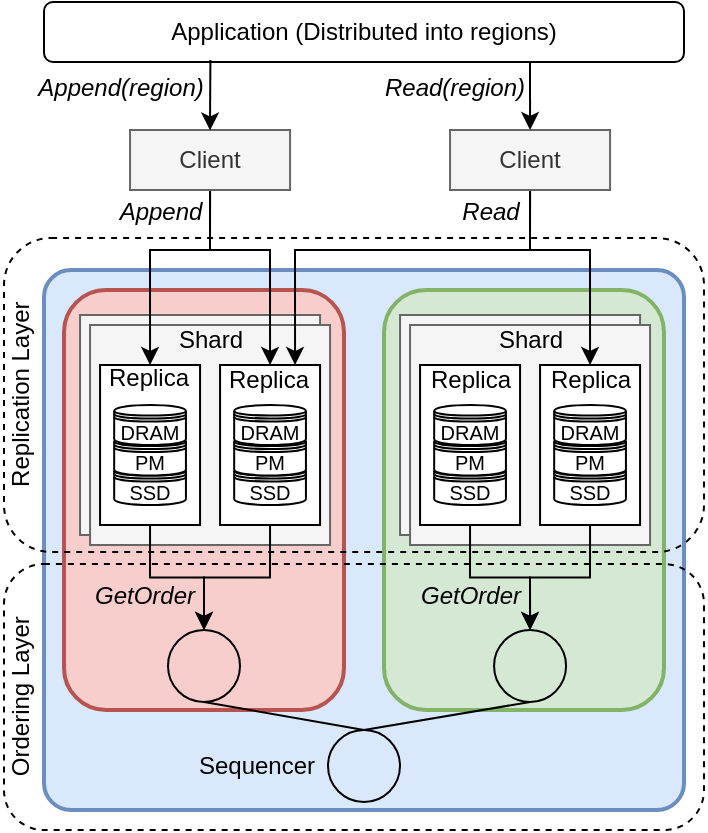 <mxfile version="15.4.3" type="github">
  <diagram id="b9z9_DqSBHmfmtNlmLSl" name="Page-1">
    <mxGraphModel dx="2228" dy="-862" grid="1" gridSize="10" guides="1" tooltips="1" connect="1" arrows="1" fold="1" page="1" pageScale="1" pageWidth="827" pageHeight="1169" math="0" shadow="0">
      <root>
        <mxCell id="0" />
        <mxCell id="1" parent="0" />
        <mxCell id="pfrUigar8vo9y5HyHc5f-1" value="" style="rounded=1;whiteSpace=wrap;html=1;fillColor=#dae8fc;strokeColor=#6c8ebf;strokeWidth=2;arcSize=5;" parent="1" vertex="1">
          <mxGeometry x="-1440" y="2000" width="320" height="270" as="geometry" />
        </mxCell>
        <mxCell id="pfrUigar8vo9y5HyHc5f-7" value="" style="rounded=1;whiteSpace=wrap;html=1;fillColor=#f8cecc;strokeColor=#b85450;strokeWidth=2;" parent="1" vertex="1">
          <mxGeometry x="-1430" y="2010" width="140" height="210" as="geometry" />
        </mxCell>
        <mxCell id="pfrUigar8vo9y5HyHc5f-36" value="" style="rounded=0;whiteSpace=wrap;html=1;strokeWidth=1;fillColor=#f5f5f5;strokeColor=#666666;fontColor=#333333;" parent="1" vertex="1">
          <mxGeometry x="-1421.97" y="2022.5" width="120" height="110" as="geometry" />
        </mxCell>
        <mxCell id="pfrUigar8vo9y5HyHc5f-12" value="" style="rounded=0;whiteSpace=wrap;html=1;strokeWidth=1;fillColor=#f5f5f5;strokeColor=#666666;fontColor=#333333;" parent="1" vertex="1">
          <mxGeometry x="-1416.97" y="2027.5" width="120" height="110" as="geometry" />
        </mxCell>
        <mxCell id="pfrUigar8vo9y5HyHc5f-13" value="Shard" style="text;html=1;align=center;verticalAlign=middle;resizable=0;points=[];autosize=1;strokeColor=none;fillColor=none;" parent="1" vertex="1">
          <mxGeometry x="-1381.97" y="2024.5" width="50" height="20" as="geometry" />
        </mxCell>
        <mxCell id="pfrUigar8vo9y5HyHc5f-56" style="edgeStyle=orthogonalEdgeStyle;rounded=0;orthogonalLoop=1;jettySize=auto;html=1;exitX=0.5;exitY=1;exitDx=0;exitDy=0;entryX=0.5;entryY=0;entryDx=0;entryDy=0;endArrow=classic;endFill=1;" parent="1" source="pfrUigar8vo9y5HyHc5f-26" target="pfrUigar8vo9y5HyHc5f-51" edge="1">
          <mxGeometry relative="1" as="geometry" />
        </mxCell>
        <mxCell id="pfrUigar8vo9y5HyHc5f-26" value="" style="rounded=0;whiteSpace=wrap;html=1;strokeWidth=1;" parent="1" vertex="1">
          <mxGeometry x="-1411.97" y="2047.5" width="50" height="80" as="geometry" />
        </mxCell>
        <mxCell id="pfrUigar8vo9y5HyHc5f-27" value="SSD" style="shape=datastore;whiteSpace=wrap;html=1;fontSize=10;" parent="1" vertex="1">
          <mxGeometry x="-1404.91" y="2097.5" width="35.88" height="20" as="geometry" />
        </mxCell>
        <mxCell id="pfrUigar8vo9y5HyHc5f-28" value="PM" style="shape=datastore;whiteSpace=wrap;html=1;fontSize=10;" parent="1" vertex="1">
          <mxGeometry x="-1404.91" y="2082.75" width="35.88" height="20" as="geometry" />
        </mxCell>
        <mxCell id="pfrUigar8vo9y5HyHc5f-29" value="DRAM" style="shape=datastore;whiteSpace=wrap;html=1;fontSize=10;" parent="1" vertex="1">
          <mxGeometry x="-1404.91" y="2067.5" width="35.88" height="20" as="geometry" />
        </mxCell>
        <mxCell id="pfrUigar8vo9y5HyHc5f-57" style="edgeStyle=orthogonalEdgeStyle;rounded=0;orthogonalLoop=1;jettySize=auto;html=1;exitX=0.5;exitY=1;exitDx=0;exitDy=0;entryX=0.5;entryY=0;entryDx=0;entryDy=0;endArrow=classic;endFill=1;" parent="1" source="pfrUigar8vo9y5HyHc5f-31" target="pfrUigar8vo9y5HyHc5f-51" edge="1">
          <mxGeometry relative="1" as="geometry" />
        </mxCell>
        <mxCell id="pfrUigar8vo9y5HyHc5f-31" value="" style="rounded=0;whiteSpace=wrap;html=1;strokeWidth=1;" parent="1" vertex="1">
          <mxGeometry x="-1351.97" y="2047.5" width="50" height="80" as="geometry" />
        </mxCell>
        <mxCell id="pfrUigar8vo9y5HyHc5f-32" value="SSD" style="shape=datastore;whiteSpace=wrap;html=1;fontSize=10;" parent="1" vertex="1">
          <mxGeometry x="-1344.91" y="2097.5" width="35.88" height="20" as="geometry" />
        </mxCell>
        <mxCell id="pfrUigar8vo9y5HyHc5f-33" value="PM" style="shape=datastore;whiteSpace=wrap;html=1;fontSize=10;" parent="1" vertex="1">
          <mxGeometry x="-1344.91" y="2082.75" width="35.88" height="20" as="geometry" />
        </mxCell>
        <mxCell id="pfrUigar8vo9y5HyHc5f-34" value="DRAM" style="shape=datastore;whiteSpace=wrap;html=1;fontSize=10;" parent="1" vertex="1">
          <mxGeometry x="-1344.91" y="2067.5" width="35.88" height="20" as="geometry" />
        </mxCell>
        <mxCell id="pfrUigar8vo9y5HyHc5f-37" value="" style="rounded=1;whiteSpace=wrap;html=1;fillColor=#d5e8d4;strokeColor=#82b366;strokeWidth=2;" parent="1" vertex="1">
          <mxGeometry x="-1270" y="2010" width="140" height="210" as="geometry" />
        </mxCell>
        <mxCell id="pfrUigar8vo9y5HyHc5f-38" value="" style="rounded=0;whiteSpace=wrap;html=1;strokeWidth=1;fillColor=#f5f5f5;strokeColor=#666666;fontColor=#333333;" parent="1" vertex="1">
          <mxGeometry x="-1261.97" y="2022.5" width="120" height="110" as="geometry" />
        </mxCell>
        <mxCell id="pfrUigar8vo9y5HyHc5f-39" value="" style="rounded=0;whiteSpace=wrap;html=1;strokeWidth=1;fillColor=#f5f5f5;strokeColor=#666666;fontColor=#333333;" parent="1" vertex="1">
          <mxGeometry x="-1256.97" y="2027.5" width="120" height="110" as="geometry" />
        </mxCell>
        <mxCell id="pfrUigar8vo9y5HyHc5f-40" value="Shard" style="text;html=1;align=center;verticalAlign=middle;resizable=0;points=[];autosize=1;strokeColor=none;fillColor=none;" parent="1" vertex="1">
          <mxGeometry x="-1221.97" y="2024.5" width="50" height="20" as="geometry" />
        </mxCell>
        <mxCell id="pfrUigar8vo9y5HyHc5f-58" style="edgeStyle=orthogonalEdgeStyle;rounded=0;orthogonalLoop=1;jettySize=auto;html=1;exitX=0.5;exitY=1;exitDx=0;exitDy=0;entryX=0.5;entryY=0;entryDx=0;entryDy=0;endArrow=classic;endFill=1;" parent="1" source="pfrUigar8vo9y5HyHc5f-41" target="pfrUigar8vo9y5HyHc5f-52" edge="1">
          <mxGeometry relative="1" as="geometry" />
        </mxCell>
        <mxCell id="pfrUigar8vo9y5HyHc5f-41" value="" style="rounded=0;whiteSpace=wrap;html=1;strokeWidth=1;" parent="1" vertex="1">
          <mxGeometry x="-1251.97" y="2047.5" width="50" height="80" as="geometry" />
        </mxCell>
        <mxCell id="pfrUigar8vo9y5HyHc5f-42" value="SSD" style="shape=datastore;whiteSpace=wrap;html=1;fontSize=10;" parent="1" vertex="1">
          <mxGeometry x="-1244.91" y="2097.5" width="35.88" height="20" as="geometry" />
        </mxCell>
        <mxCell id="pfrUigar8vo9y5HyHc5f-43" value="PM" style="shape=datastore;whiteSpace=wrap;html=1;fontSize=10;" parent="1" vertex="1">
          <mxGeometry x="-1244.91" y="2082.75" width="35.88" height="20" as="geometry" />
        </mxCell>
        <mxCell id="pfrUigar8vo9y5HyHc5f-44" value="DRAM" style="shape=datastore;whiteSpace=wrap;html=1;fontSize=10;" parent="1" vertex="1">
          <mxGeometry x="-1244.91" y="2067.5" width="35.88" height="20" as="geometry" />
        </mxCell>
        <mxCell id="pfrUigar8vo9y5HyHc5f-59" style="edgeStyle=orthogonalEdgeStyle;rounded=0;orthogonalLoop=1;jettySize=auto;html=1;exitX=0.5;exitY=1;exitDx=0;exitDy=0;entryX=0.5;entryY=0;entryDx=0;entryDy=0;endArrow=classic;endFill=1;" parent="1" source="pfrUigar8vo9y5HyHc5f-46" target="pfrUigar8vo9y5HyHc5f-52" edge="1">
          <mxGeometry relative="1" as="geometry" />
        </mxCell>
        <mxCell id="pfrUigar8vo9y5HyHc5f-46" value="" style="rounded=0;whiteSpace=wrap;html=1;strokeWidth=1;" parent="1" vertex="1">
          <mxGeometry x="-1191.97" y="2047.5" width="50" height="80" as="geometry" />
        </mxCell>
        <mxCell id="pfrUigar8vo9y5HyHc5f-47" value="SSD" style="shape=datastore;whiteSpace=wrap;html=1;fontSize=10;" parent="1" vertex="1">
          <mxGeometry x="-1184.91" y="2097.5" width="35.88" height="20" as="geometry" />
        </mxCell>
        <mxCell id="pfrUigar8vo9y5HyHc5f-48" value="PM" style="shape=datastore;whiteSpace=wrap;html=1;fontSize=10;" parent="1" vertex="1">
          <mxGeometry x="-1184.91" y="2082.75" width="35.88" height="20" as="geometry" />
        </mxCell>
        <mxCell id="pfrUigar8vo9y5HyHc5f-49" value="DRAM" style="shape=datastore;whiteSpace=wrap;html=1;fontSize=10;" parent="1" vertex="1">
          <mxGeometry x="-1184.91" y="2067.5" width="35.88" height="20" as="geometry" />
        </mxCell>
        <mxCell id="pfrUigar8vo9y5HyHc5f-54" style="rounded=0;orthogonalLoop=1;jettySize=auto;html=1;exitX=0.5;exitY=1;exitDx=0;exitDy=0;entryX=0.5;entryY=0;entryDx=0;entryDy=0;endArrow=none;endFill=0;" parent="1" source="pfrUigar8vo9y5HyHc5f-51" target="pfrUigar8vo9y5HyHc5f-53" edge="1">
          <mxGeometry relative="1" as="geometry" />
        </mxCell>
        <mxCell id="pfrUigar8vo9y5HyHc5f-51" value="" style="ellipse;whiteSpace=wrap;html=1;aspect=fixed;strokeWidth=1;fillColor=none;" parent="1" vertex="1">
          <mxGeometry x="-1378" y="2180" width="36" height="36" as="geometry" />
        </mxCell>
        <mxCell id="pfrUigar8vo9y5HyHc5f-52" value="" style="ellipse;whiteSpace=wrap;html=1;aspect=fixed;strokeWidth=1;fillColor=none;" parent="1" vertex="1">
          <mxGeometry x="-1214.97" y="2180" width="36" height="36" as="geometry" />
        </mxCell>
        <mxCell id="pfrUigar8vo9y5HyHc5f-55" style="edgeStyle=none;rounded=0;orthogonalLoop=1;jettySize=auto;html=1;exitX=0.5;exitY=0;exitDx=0;exitDy=0;entryX=0.5;entryY=1;entryDx=0;entryDy=0;endArrow=none;endFill=0;" parent="1" source="pfrUigar8vo9y5HyHc5f-53" target="pfrUigar8vo9y5HyHc5f-52" edge="1">
          <mxGeometry relative="1" as="geometry" />
        </mxCell>
        <mxCell id="pfrUigar8vo9y5HyHc5f-53" value="" style="ellipse;whiteSpace=wrap;html=1;aspect=fixed;strokeWidth=1;fillColor=none;" parent="1" vertex="1">
          <mxGeometry x="-1298" y="2230" width="36" height="36" as="geometry" />
        </mxCell>
        <mxCell id="pfrUigar8vo9y5HyHc5f-60" value="&lt;i&gt;GetOrder&lt;/i&gt;" style="text;html=1;align=center;verticalAlign=middle;resizable=0;points=[];autosize=1;strokeColor=none;fillColor=none;" parent="1" vertex="1">
          <mxGeometry x="-1424.97" y="2153" width="70" height="20" as="geometry" />
        </mxCell>
        <mxCell id="pfrUigar8vo9y5HyHc5f-61" value="&lt;i&gt;GetOrder&lt;/i&gt;" style="text;html=1;align=center;verticalAlign=middle;resizable=0;points=[];autosize=1;strokeColor=none;fillColor=none;" parent="1" vertex="1">
          <mxGeometry x="-1262" y="2153" width="70" height="20" as="geometry" />
        </mxCell>
        <mxCell id="pfrUigar8vo9y5HyHc5f-73" style="edgeStyle=orthogonalEdgeStyle;rounded=0;orthogonalLoop=1;jettySize=auto;html=1;exitX=0.5;exitY=1;exitDx=0;exitDy=0;entryX=0.5;entryY=0;entryDx=0;entryDy=0;endArrow=classic;endFill=1;" parent="1" source="pfrUigar8vo9y5HyHc5f-65" target="pfrUigar8vo9y5HyHc5f-31" edge="1">
          <mxGeometry relative="1" as="geometry">
            <Array as="points">
              <mxPoint x="-1357" y="1990" />
              <mxPoint x="-1327" y="1990" />
            </Array>
          </mxGeometry>
        </mxCell>
        <mxCell id="pfrUigar8vo9y5HyHc5f-74" style="edgeStyle=orthogonalEdgeStyle;rounded=0;orthogonalLoop=1;jettySize=auto;html=1;exitX=0.5;exitY=1;exitDx=0;exitDy=0;entryX=0.5;entryY=0;entryDx=0;entryDy=0;endArrow=classic;endFill=1;" parent="1" source="pfrUigar8vo9y5HyHc5f-65" target="pfrUigar8vo9y5HyHc5f-26" edge="1">
          <mxGeometry relative="1" as="geometry">
            <Array as="points">
              <mxPoint x="-1357" y="1990" />
              <mxPoint x="-1387" y="1990" />
            </Array>
          </mxGeometry>
        </mxCell>
        <mxCell id="pfrUigar8vo9y5HyHc5f-65" value="Client" style="rounded=0;whiteSpace=wrap;html=1;hachureGap=4;pointerEvents=0;strokeWidth=1;fillColor=#f5f5f5;strokeColor=#666666;fontColor=#333333;" parent="1" vertex="1">
          <mxGeometry x="-1396.97" y="1930" width="80" height="30" as="geometry" />
        </mxCell>
        <mxCell id="pfrUigar8vo9y5HyHc5f-70" style="edgeStyle=orthogonalEdgeStyle;rounded=0;orthogonalLoop=1;jettySize=auto;html=1;exitX=0.5;exitY=1;exitDx=0;exitDy=0;entryX=0.5;entryY=0;entryDx=0;entryDy=0;endArrow=classic;endFill=1;" parent="1" source="pfrUigar8vo9y5HyHc5f-66" target="pfrUigar8vo9y5HyHc5f-46" edge="1">
          <mxGeometry relative="1" as="geometry">
            <Array as="points">
              <mxPoint x="-1197" y="1990" />
              <mxPoint x="-1167" y="1990" />
            </Array>
          </mxGeometry>
        </mxCell>
        <mxCell id="pfrUigar8vo9y5HyHc5f-71" style="edgeStyle=orthogonalEdgeStyle;rounded=0;orthogonalLoop=1;jettySize=auto;html=1;exitX=0.5;exitY=1;exitDx=0;exitDy=0;entryX=0.75;entryY=0;entryDx=0;entryDy=0;endArrow=classic;endFill=1;" parent="1" source="pfrUigar8vo9y5HyHc5f-66" target="pfrUigar8vo9y5HyHc5f-31" edge="1">
          <mxGeometry relative="1" as="geometry">
            <Array as="points">
              <mxPoint x="-1197" y="1990" />
              <mxPoint x="-1314" y="1990" />
            </Array>
          </mxGeometry>
        </mxCell>
        <mxCell id="pfrUigar8vo9y5HyHc5f-66" value="Client" style="rounded=0;whiteSpace=wrap;html=1;hachureGap=4;pointerEvents=0;strokeWidth=1;fillColor=#f5f5f5;strokeColor=#666666;fontColor=#333333;" parent="1" vertex="1">
          <mxGeometry x="-1236.97" y="1930" width="80" height="30" as="geometry" />
        </mxCell>
        <mxCell id="pfrUigar8vo9y5HyHc5f-77" style="edgeStyle=orthogonalEdgeStyle;rounded=0;orthogonalLoop=1;jettySize=auto;html=1;exitX=0.26;exitY=0.967;exitDx=0;exitDy=0;entryX=0.462;entryY=0.007;entryDx=0;entryDy=0;entryPerimeter=0;endArrow=classic;endFill=1;exitPerimeter=0;" parent="1" source="pfrUigar8vo9y5HyHc5f-69" edge="1">
          <mxGeometry relative="1" as="geometry">
            <mxPoint x="-1357" y="1890" as="sourcePoint" />
            <mxPoint x="-1357.01" y="1930.21" as="targetPoint" />
          </mxGeometry>
        </mxCell>
        <mxCell id="pfrUigar8vo9y5HyHc5f-79" style="edgeStyle=orthogonalEdgeStyle;rounded=0;orthogonalLoop=1;jettySize=auto;html=1;entryX=0.5;entryY=0;entryDx=0;entryDy=0;endArrow=classic;endFill=1;" parent="1" target="pfrUigar8vo9y5HyHc5f-66" edge="1">
          <mxGeometry relative="1" as="geometry">
            <mxPoint x="-1197" y="1896" as="sourcePoint" />
          </mxGeometry>
        </mxCell>
        <mxCell id="pfrUigar8vo9y5HyHc5f-69" value="Application (Distributed into regions)" style="rounded=1;whiteSpace=wrap;html=1;strokeWidth=1;fillColor=none;" parent="1" vertex="1">
          <mxGeometry x="-1440" y="1866" width="320" height="30" as="geometry" />
        </mxCell>
        <mxCell id="pfrUigar8vo9y5HyHc5f-72" value="&lt;i&gt;Read&lt;/i&gt;" style="text;html=1;align=center;verticalAlign=middle;resizable=0;points=[];autosize=1;strokeColor=none;fillColor=none;" parent="1" vertex="1">
          <mxGeometry x="-1236.97" y="1961" width="40" height="20" as="geometry" />
        </mxCell>
        <mxCell id="pfrUigar8vo9y5HyHc5f-75" value="&lt;i&gt;Append&lt;/i&gt;" style="text;html=1;align=center;verticalAlign=middle;resizable=0;points=[];autosize=1;strokeColor=none;fillColor=none;" parent="1" vertex="1">
          <mxGeometry x="-1411.97" y="1961" width="60" height="20" as="geometry" />
        </mxCell>
        <mxCell id="pfrUigar8vo9y5HyHc5f-78" value="&lt;i&gt;Append(region)&lt;/i&gt;" style="text;html=1;align=center;verticalAlign=middle;resizable=0;points=[];autosize=1;strokeColor=none;fillColor=none;" parent="1" vertex="1">
          <mxGeometry x="-1451.91" y="1899" width="100" height="20" as="geometry" />
        </mxCell>
        <mxCell id="pfrUigar8vo9y5HyHc5f-80" value="&lt;i&gt;Read(region)&lt;/i&gt;" style="text;html=1;align=center;verticalAlign=middle;resizable=0;points=[];autosize=1;strokeColor=none;fillColor=none;" parent="1" vertex="1">
          <mxGeometry x="-1279.97" y="1899" width="90" height="20" as="geometry" />
        </mxCell>
        <mxCell id="pfrUigar8vo9y5HyHc5f-82" value="Ordering Layer" style="text;html=1;align=center;verticalAlign=middle;resizable=0;points=[];autosize=1;strokeColor=none;fillColor=none;rotation=270;" parent="1" vertex="1">
          <mxGeometry x="-1501.91" y="2203.5" width="100" height="20" as="geometry" />
        </mxCell>
        <mxCell id="pfrUigar8vo9y5HyHc5f-84" value="Replication Layer" style="text;html=1;align=center;verticalAlign=middle;resizable=0;points=[];autosize=1;strokeColor=none;fillColor=none;rotation=270;" parent="1" vertex="1">
          <mxGeometry x="-1506.91" y="2052.5" width="110" height="20" as="geometry" />
        </mxCell>
        <mxCell id="pfrUigar8vo9y5HyHc5f-85" value="Replica" style="text;html=1;align=center;verticalAlign=middle;resizable=0;points=[];autosize=1;strokeColor=none;fillColor=none;" parent="1" vertex="1">
          <mxGeometry x="-1417.97" y="2043.5" width="60" height="20" as="geometry" />
        </mxCell>
        <mxCell id="pfrUigar8vo9y5HyHc5f-86" value="Replica" style="text;html=1;align=center;verticalAlign=middle;resizable=0;points=[];autosize=1;strokeColor=none;fillColor=none;" parent="1" vertex="1">
          <mxGeometry x="-1358" y="2044.5" width="60" height="20" as="geometry" />
        </mxCell>
        <mxCell id="pfrUigar8vo9y5HyHc5f-87" value="Replica" style="text;html=1;align=center;verticalAlign=middle;resizable=0;points=[];autosize=1;strokeColor=none;fillColor=none;" parent="1" vertex="1">
          <mxGeometry x="-1257" y="2044.5" width="60" height="20" as="geometry" />
        </mxCell>
        <mxCell id="pfrUigar8vo9y5HyHc5f-88" value="Replica" style="text;html=1;align=center;verticalAlign=middle;resizable=0;points=[];autosize=1;strokeColor=none;fillColor=none;" parent="1" vertex="1">
          <mxGeometry x="-1196.97" y="2044.5" width="60" height="20" as="geometry" />
        </mxCell>
        <mxCell id="pfrUigar8vo9y5HyHc5f-81" value="" style="rounded=1;whiteSpace=wrap;html=1;strokeWidth=1;fillColor=none;dashed=1;" parent="1" vertex="1">
          <mxGeometry x="-1460" y="2147" width="350" height="133" as="geometry" />
        </mxCell>
        <mxCell id="EqRgioehb02IYDinIX_w-1" value="Sequencer" style="text;html=1;align=center;verticalAlign=middle;resizable=0;points=[];autosize=1;strokeColor=none;fillColor=none;" vertex="1" parent="1">
          <mxGeometry x="-1369.03" y="2238" width="70" height="20" as="geometry" />
        </mxCell>
        <mxCell id="pfrUigar8vo9y5HyHc5f-83" value="" style="rounded=1;whiteSpace=wrap;html=1;strokeWidth=1;fillColor=none;dashed=1;" parent="1" vertex="1">
          <mxGeometry x="-1460" y="1984" width="350" height="157" as="geometry" />
        </mxCell>
      </root>
    </mxGraphModel>
  </diagram>
</mxfile>
